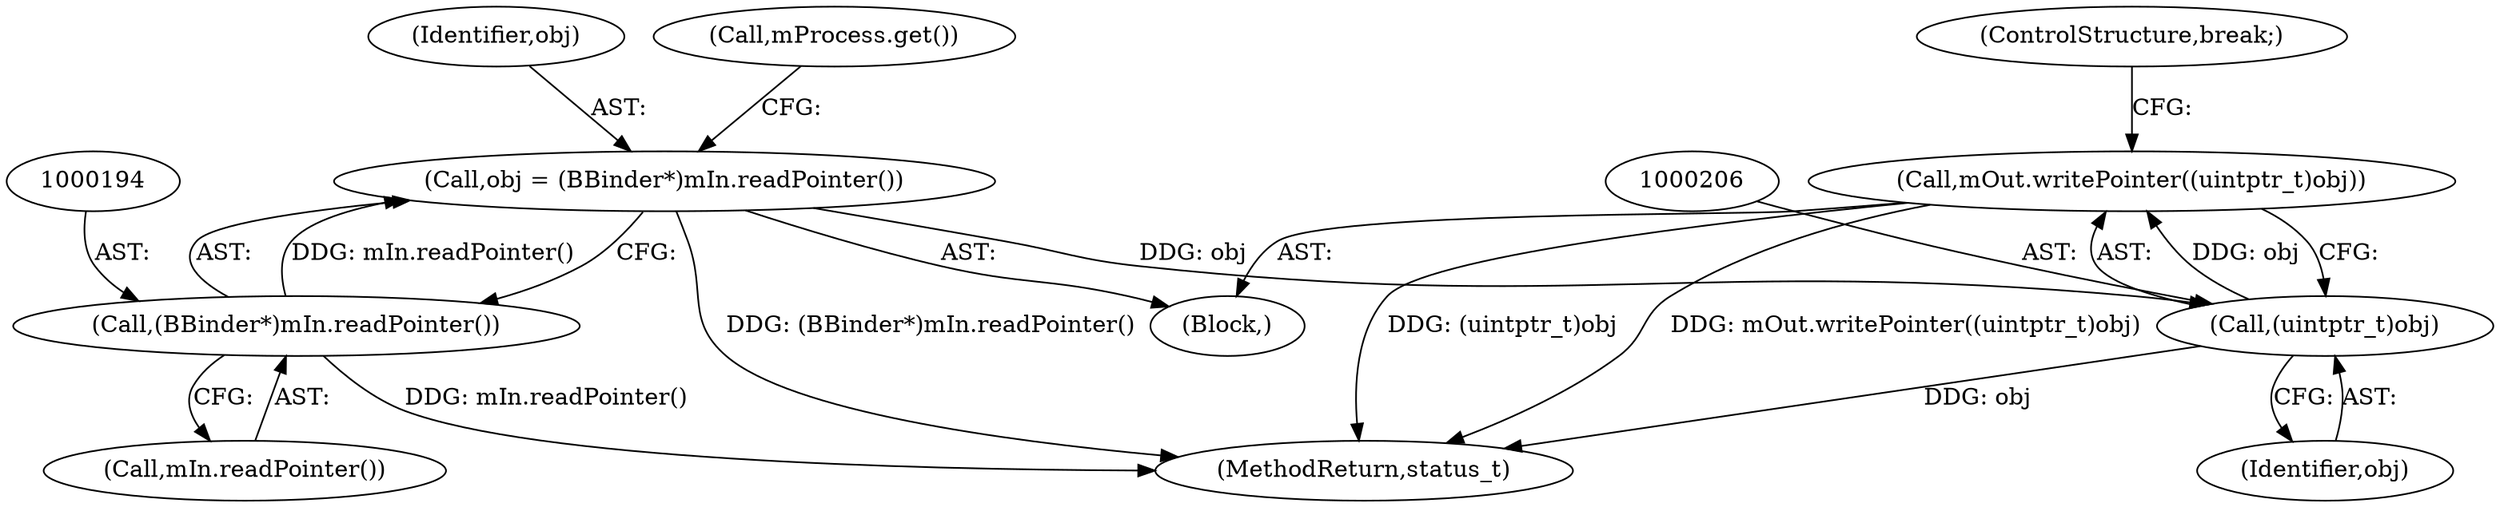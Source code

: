 digraph "0_Android_a59b827869a2ea04022dd225007f29af8d61837a@API" {
"1000204" [label="(Call,mOut.writePointer((uintptr_t)obj))"];
"1000205" [label="(Call,(uintptr_t)obj)"];
"1000191" [label="(Call,obj = (BBinder*)mIn.readPointer())"];
"1000193" [label="(Call,(BBinder*)mIn.readPointer())"];
"1000191" [label="(Call,obj = (BBinder*)mIn.readPointer())"];
"1000192" [label="(Identifier,obj)"];
"1000113" [label="(Block,)"];
"1000197" [label="(Call,mProcess.get())"];
"1000208" [label="(ControlStructure,break;)"];
"1000585" [label="(MethodReturn,status_t)"];
"1000207" [label="(Identifier,obj)"];
"1000204" [label="(Call,mOut.writePointer((uintptr_t)obj))"];
"1000195" [label="(Call,mIn.readPointer())"];
"1000205" [label="(Call,(uintptr_t)obj)"];
"1000193" [label="(Call,(BBinder*)mIn.readPointer())"];
"1000204" -> "1000113"  [label="AST: "];
"1000204" -> "1000205"  [label="CFG: "];
"1000205" -> "1000204"  [label="AST: "];
"1000208" -> "1000204"  [label="CFG: "];
"1000204" -> "1000585"  [label="DDG: (uintptr_t)obj"];
"1000204" -> "1000585"  [label="DDG: mOut.writePointer((uintptr_t)obj)"];
"1000205" -> "1000204"  [label="DDG: obj"];
"1000205" -> "1000207"  [label="CFG: "];
"1000206" -> "1000205"  [label="AST: "];
"1000207" -> "1000205"  [label="AST: "];
"1000205" -> "1000585"  [label="DDG: obj"];
"1000191" -> "1000205"  [label="DDG: obj"];
"1000191" -> "1000113"  [label="AST: "];
"1000191" -> "1000193"  [label="CFG: "];
"1000192" -> "1000191"  [label="AST: "];
"1000193" -> "1000191"  [label="AST: "];
"1000197" -> "1000191"  [label="CFG: "];
"1000191" -> "1000585"  [label="DDG: (BBinder*)mIn.readPointer()"];
"1000193" -> "1000191"  [label="DDG: mIn.readPointer()"];
"1000193" -> "1000195"  [label="CFG: "];
"1000194" -> "1000193"  [label="AST: "];
"1000195" -> "1000193"  [label="AST: "];
"1000193" -> "1000585"  [label="DDG: mIn.readPointer()"];
}
